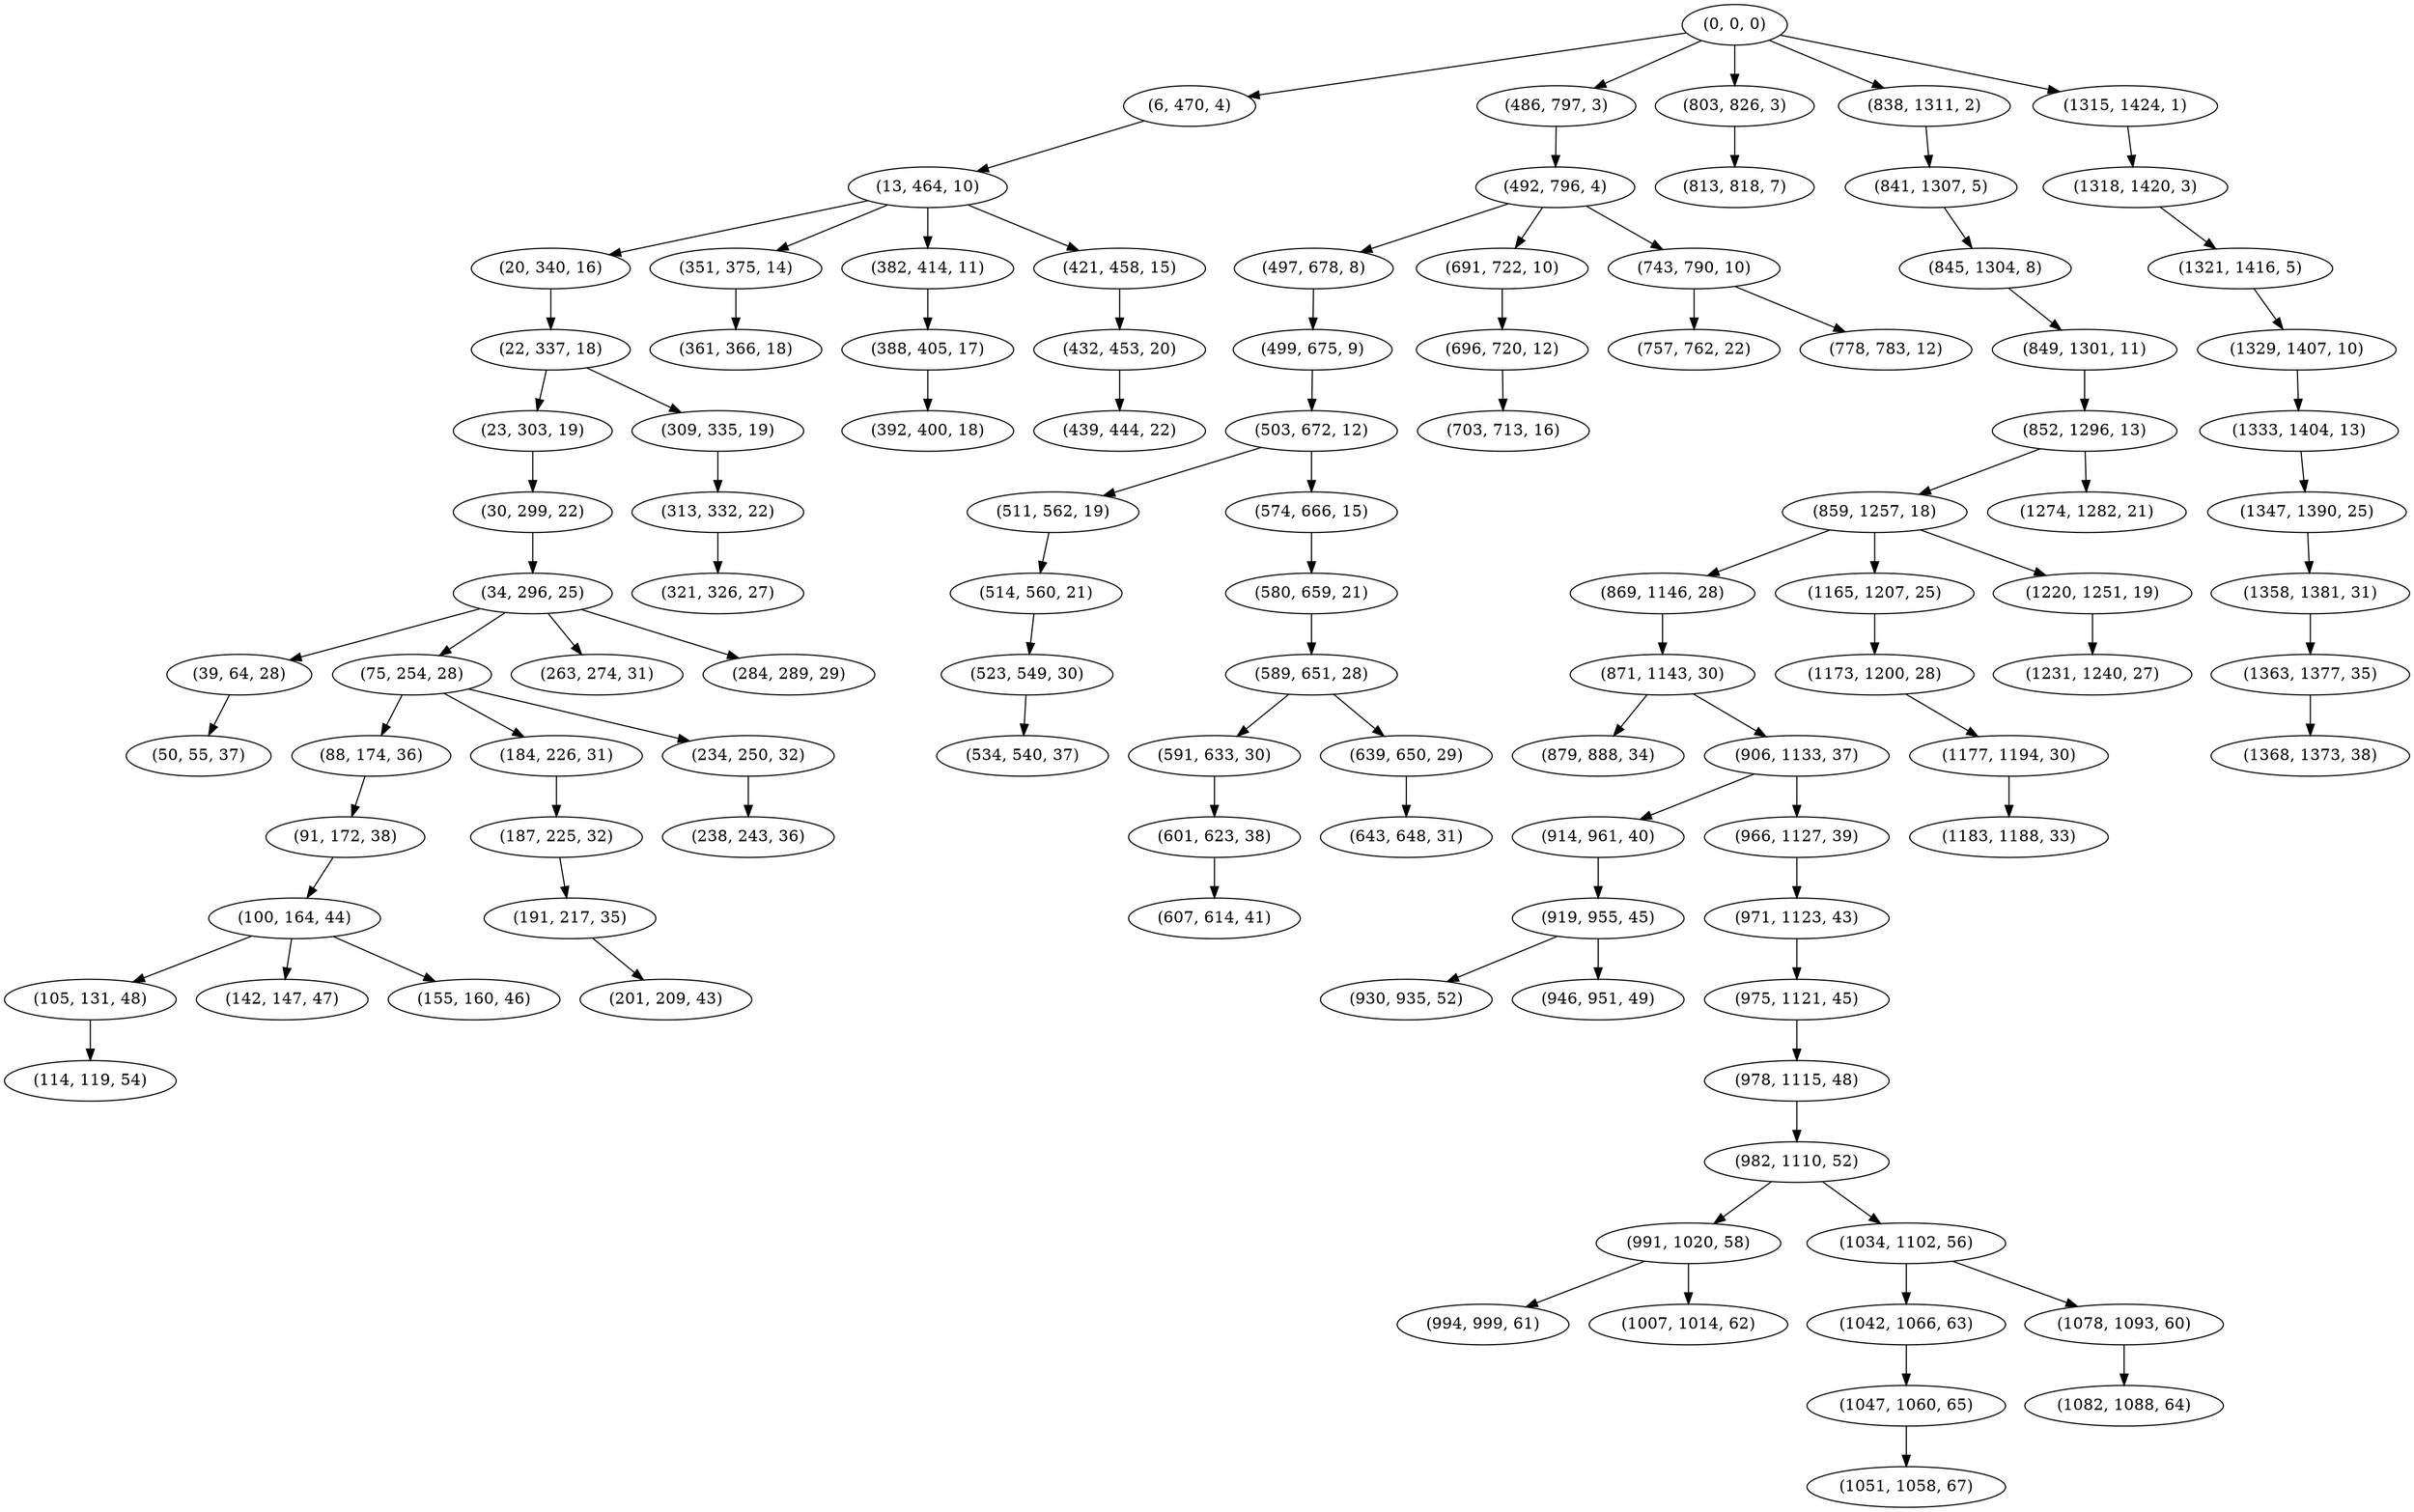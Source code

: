 digraph tree {
    "(0, 0, 0)";
    "(6, 470, 4)";
    "(13, 464, 10)";
    "(20, 340, 16)";
    "(22, 337, 18)";
    "(23, 303, 19)";
    "(30, 299, 22)";
    "(34, 296, 25)";
    "(39, 64, 28)";
    "(50, 55, 37)";
    "(75, 254, 28)";
    "(88, 174, 36)";
    "(91, 172, 38)";
    "(100, 164, 44)";
    "(105, 131, 48)";
    "(114, 119, 54)";
    "(142, 147, 47)";
    "(155, 160, 46)";
    "(184, 226, 31)";
    "(187, 225, 32)";
    "(191, 217, 35)";
    "(201, 209, 43)";
    "(234, 250, 32)";
    "(238, 243, 36)";
    "(263, 274, 31)";
    "(284, 289, 29)";
    "(309, 335, 19)";
    "(313, 332, 22)";
    "(321, 326, 27)";
    "(351, 375, 14)";
    "(361, 366, 18)";
    "(382, 414, 11)";
    "(388, 405, 17)";
    "(392, 400, 18)";
    "(421, 458, 15)";
    "(432, 453, 20)";
    "(439, 444, 22)";
    "(486, 797, 3)";
    "(492, 796, 4)";
    "(497, 678, 8)";
    "(499, 675, 9)";
    "(503, 672, 12)";
    "(511, 562, 19)";
    "(514, 560, 21)";
    "(523, 549, 30)";
    "(534, 540, 37)";
    "(574, 666, 15)";
    "(580, 659, 21)";
    "(589, 651, 28)";
    "(591, 633, 30)";
    "(601, 623, 38)";
    "(607, 614, 41)";
    "(639, 650, 29)";
    "(643, 648, 31)";
    "(691, 722, 10)";
    "(696, 720, 12)";
    "(703, 713, 16)";
    "(743, 790, 10)";
    "(757, 762, 22)";
    "(778, 783, 12)";
    "(803, 826, 3)";
    "(813, 818, 7)";
    "(838, 1311, 2)";
    "(841, 1307, 5)";
    "(845, 1304, 8)";
    "(849, 1301, 11)";
    "(852, 1296, 13)";
    "(859, 1257, 18)";
    "(869, 1146, 28)";
    "(871, 1143, 30)";
    "(879, 888, 34)";
    "(906, 1133, 37)";
    "(914, 961, 40)";
    "(919, 955, 45)";
    "(930, 935, 52)";
    "(946, 951, 49)";
    "(966, 1127, 39)";
    "(971, 1123, 43)";
    "(975, 1121, 45)";
    "(978, 1115, 48)";
    "(982, 1110, 52)";
    "(991, 1020, 58)";
    "(994, 999, 61)";
    "(1007, 1014, 62)";
    "(1034, 1102, 56)";
    "(1042, 1066, 63)";
    "(1047, 1060, 65)";
    "(1051, 1058, 67)";
    "(1078, 1093, 60)";
    "(1082, 1088, 64)";
    "(1165, 1207, 25)";
    "(1173, 1200, 28)";
    "(1177, 1194, 30)";
    "(1183, 1188, 33)";
    "(1220, 1251, 19)";
    "(1231, 1240, 27)";
    "(1274, 1282, 21)";
    "(1315, 1424, 1)";
    "(1318, 1420, 3)";
    "(1321, 1416, 5)";
    "(1329, 1407, 10)";
    "(1333, 1404, 13)";
    "(1347, 1390, 25)";
    "(1358, 1381, 31)";
    "(1363, 1377, 35)";
    "(1368, 1373, 38)";
    "(0, 0, 0)" -> "(6, 470, 4)";
    "(0, 0, 0)" -> "(486, 797, 3)";
    "(0, 0, 0)" -> "(803, 826, 3)";
    "(0, 0, 0)" -> "(838, 1311, 2)";
    "(0, 0, 0)" -> "(1315, 1424, 1)";
    "(6, 470, 4)" -> "(13, 464, 10)";
    "(13, 464, 10)" -> "(20, 340, 16)";
    "(13, 464, 10)" -> "(351, 375, 14)";
    "(13, 464, 10)" -> "(382, 414, 11)";
    "(13, 464, 10)" -> "(421, 458, 15)";
    "(20, 340, 16)" -> "(22, 337, 18)";
    "(22, 337, 18)" -> "(23, 303, 19)";
    "(22, 337, 18)" -> "(309, 335, 19)";
    "(23, 303, 19)" -> "(30, 299, 22)";
    "(30, 299, 22)" -> "(34, 296, 25)";
    "(34, 296, 25)" -> "(39, 64, 28)";
    "(34, 296, 25)" -> "(75, 254, 28)";
    "(34, 296, 25)" -> "(263, 274, 31)";
    "(34, 296, 25)" -> "(284, 289, 29)";
    "(39, 64, 28)" -> "(50, 55, 37)";
    "(75, 254, 28)" -> "(88, 174, 36)";
    "(75, 254, 28)" -> "(184, 226, 31)";
    "(75, 254, 28)" -> "(234, 250, 32)";
    "(88, 174, 36)" -> "(91, 172, 38)";
    "(91, 172, 38)" -> "(100, 164, 44)";
    "(100, 164, 44)" -> "(105, 131, 48)";
    "(100, 164, 44)" -> "(142, 147, 47)";
    "(100, 164, 44)" -> "(155, 160, 46)";
    "(105, 131, 48)" -> "(114, 119, 54)";
    "(184, 226, 31)" -> "(187, 225, 32)";
    "(187, 225, 32)" -> "(191, 217, 35)";
    "(191, 217, 35)" -> "(201, 209, 43)";
    "(234, 250, 32)" -> "(238, 243, 36)";
    "(309, 335, 19)" -> "(313, 332, 22)";
    "(313, 332, 22)" -> "(321, 326, 27)";
    "(351, 375, 14)" -> "(361, 366, 18)";
    "(382, 414, 11)" -> "(388, 405, 17)";
    "(388, 405, 17)" -> "(392, 400, 18)";
    "(421, 458, 15)" -> "(432, 453, 20)";
    "(432, 453, 20)" -> "(439, 444, 22)";
    "(486, 797, 3)" -> "(492, 796, 4)";
    "(492, 796, 4)" -> "(497, 678, 8)";
    "(492, 796, 4)" -> "(691, 722, 10)";
    "(492, 796, 4)" -> "(743, 790, 10)";
    "(497, 678, 8)" -> "(499, 675, 9)";
    "(499, 675, 9)" -> "(503, 672, 12)";
    "(503, 672, 12)" -> "(511, 562, 19)";
    "(503, 672, 12)" -> "(574, 666, 15)";
    "(511, 562, 19)" -> "(514, 560, 21)";
    "(514, 560, 21)" -> "(523, 549, 30)";
    "(523, 549, 30)" -> "(534, 540, 37)";
    "(574, 666, 15)" -> "(580, 659, 21)";
    "(580, 659, 21)" -> "(589, 651, 28)";
    "(589, 651, 28)" -> "(591, 633, 30)";
    "(589, 651, 28)" -> "(639, 650, 29)";
    "(591, 633, 30)" -> "(601, 623, 38)";
    "(601, 623, 38)" -> "(607, 614, 41)";
    "(639, 650, 29)" -> "(643, 648, 31)";
    "(691, 722, 10)" -> "(696, 720, 12)";
    "(696, 720, 12)" -> "(703, 713, 16)";
    "(743, 790, 10)" -> "(757, 762, 22)";
    "(743, 790, 10)" -> "(778, 783, 12)";
    "(803, 826, 3)" -> "(813, 818, 7)";
    "(838, 1311, 2)" -> "(841, 1307, 5)";
    "(841, 1307, 5)" -> "(845, 1304, 8)";
    "(845, 1304, 8)" -> "(849, 1301, 11)";
    "(849, 1301, 11)" -> "(852, 1296, 13)";
    "(852, 1296, 13)" -> "(859, 1257, 18)";
    "(852, 1296, 13)" -> "(1274, 1282, 21)";
    "(859, 1257, 18)" -> "(869, 1146, 28)";
    "(859, 1257, 18)" -> "(1165, 1207, 25)";
    "(859, 1257, 18)" -> "(1220, 1251, 19)";
    "(869, 1146, 28)" -> "(871, 1143, 30)";
    "(871, 1143, 30)" -> "(879, 888, 34)";
    "(871, 1143, 30)" -> "(906, 1133, 37)";
    "(906, 1133, 37)" -> "(914, 961, 40)";
    "(906, 1133, 37)" -> "(966, 1127, 39)";
    "(914, 961, 40)" -> "(919, 955, 45)";
    "(919, 955, 45)" -> "(930, 935, 52)";
    "(919, 955, 45)" -> "(946, 951, 49)";
    "(966, 1127, 39)" -> "(971, 1123, 43)";
    "(971, 1123, 43)" -> "(975, 1121, 45)";
    "(975, 1121, 45)" -> "(978, 1115, 48)";
    "(978, 1115, 48)" -> "(982, 1110, 52)";
    "(982, 1110, 52)" -> "(991, 1020, 58)";
    "(982, 1110, 52)" -> "(1034, 1102, 56)";
    "(991, 1020, 58)" -> "(994, 999, 61)";
    "(991, 1020, 58)" -> "(1007, 1014, 62)";
    "(1034, 1102, 56)" -> "(1042, 1066, 63)";
    "(1034, 1102, 56)" -> "(1078, 1093, 60)";
    "(1042, 1066, 63)" -> "(1047, 1060, 65)";
    "(1047, 1060, 65)" -> "(1051, 1058, 67)";
    "(1078, 1093, 60)" -> "(1082, 1088, 64)";
    "(1165, 1207, 25)" -> "(1173, 1200, 28)";
    "(1173, 1200, 28)" -> "(1177, 1194, 30)";
    "(1177, 1194, 30)" -> "(1183, 1188, 33)";
    "(1220, 1251, 19)" -> "(1231, 1240, 27)";
    "(1315, 1424, 1)" -> "(1318, 1420, 3)";
    "(1318, 1420, 3)" -> "(1321, 1416, 5)";
    "(1321, 1416, 5)" -> "(1329, 1407, 10)";
    "(1329, 1407, 10)" -> "(1333, 1404, 13)";
    "(1333, 1404, 13)" -> "(1347, 1390, 25)";
    "(1347, 1390, 25)" -> "(1358, 1381, 31)";
    "(1358, 1381, 31)" -> "(1363, 1377, 35)";
    "(1363, 1377, 35)" -> "(1368, 1373, 38)";
}
